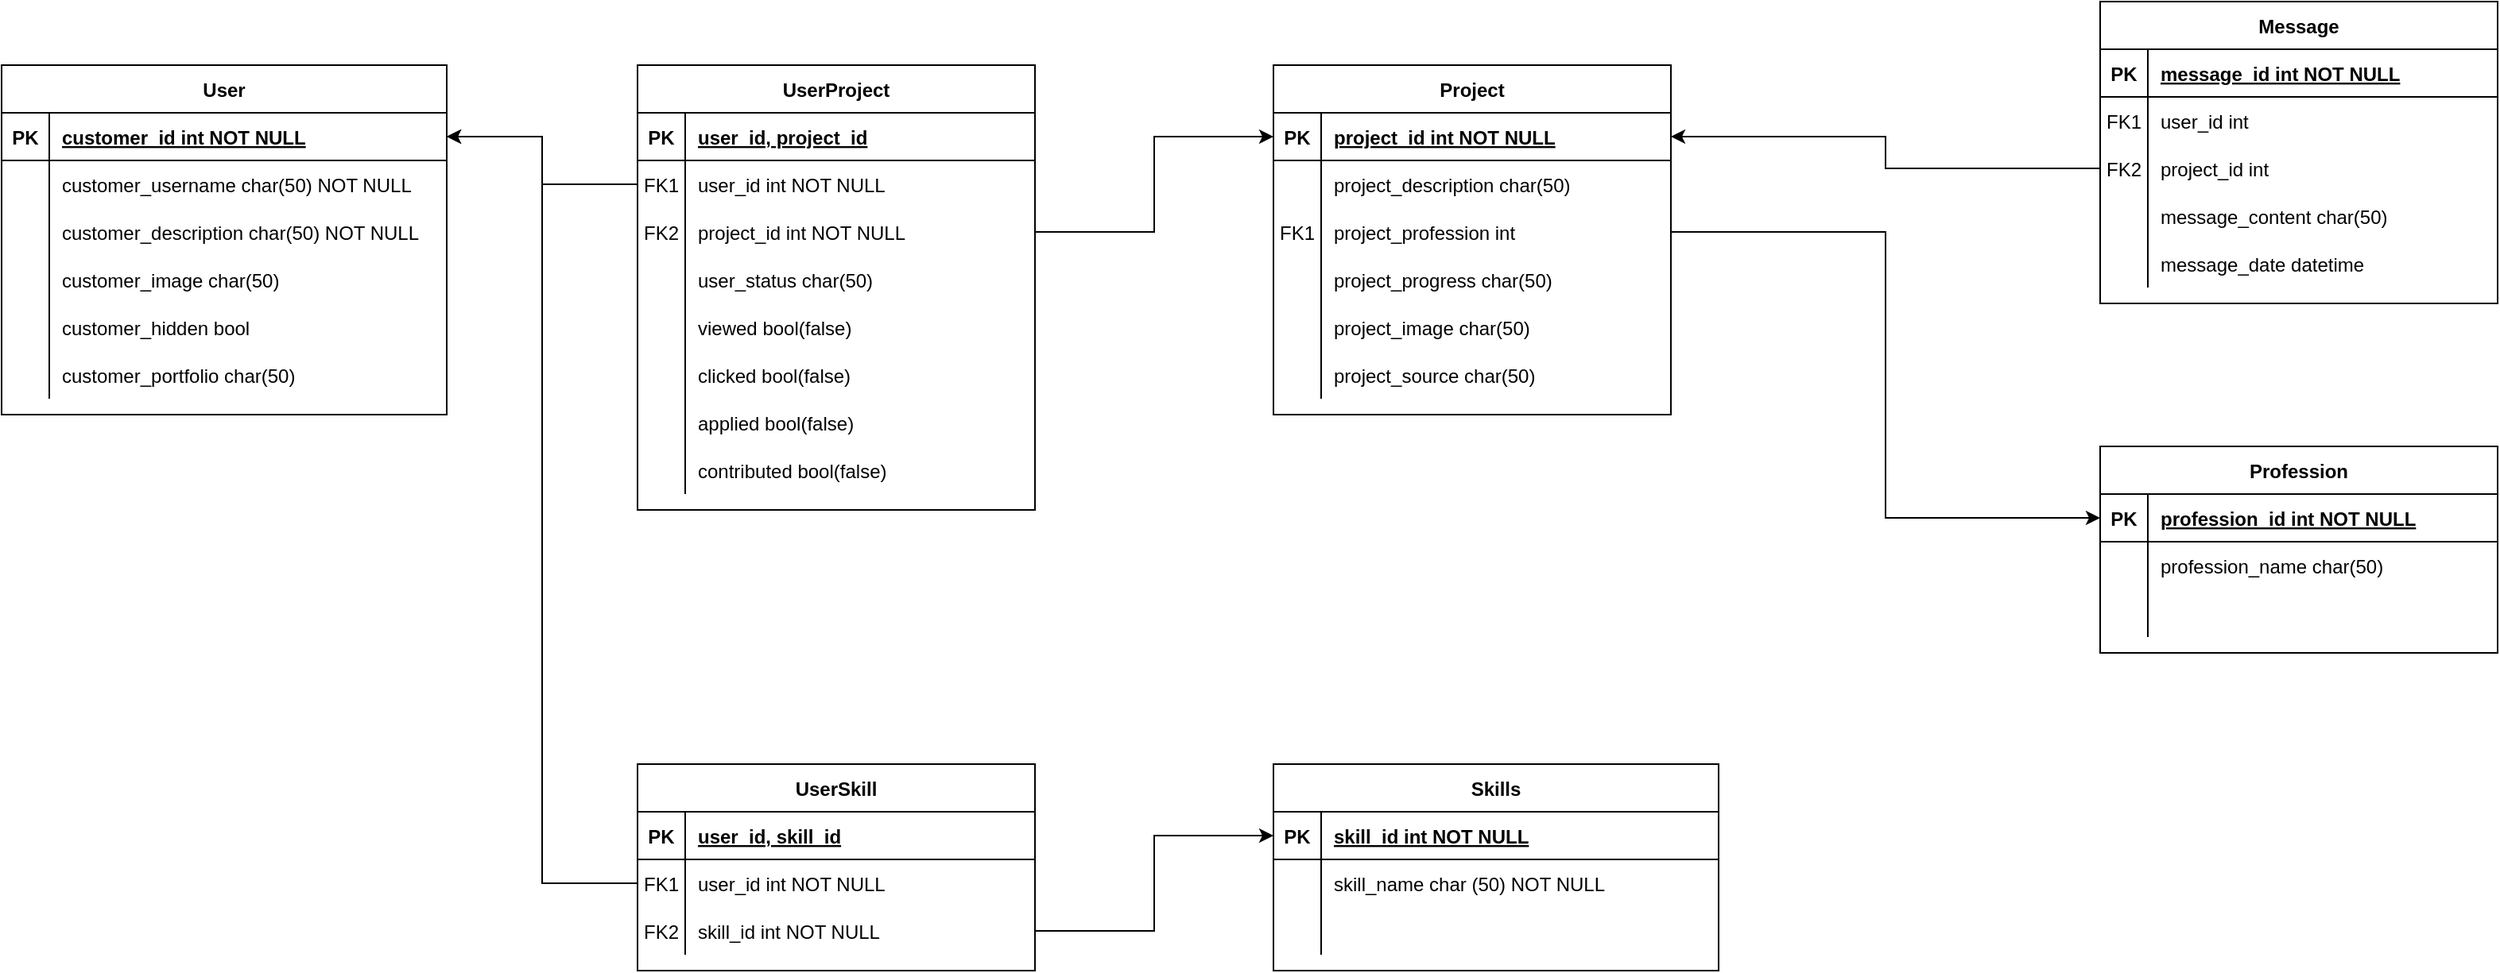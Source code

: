 <mxfile version="14.9.7" type="github">
  <diagram id="R2lEEEUBdFMjLlhIrx00" name="Page-1">
    <mxGraphModel dx="483" dy="568" grid="1" gridSize="10" guides="1" tooltips="1" connect="1" arrows="1" fold="1" page="1" pageScale="1" pageWidth="850" pageHeight="1100" math="0" shadow="0" extFonts="Permanent Marker^https://fonts.googleapis.com/css?family=Permanent+Marker">
      <root>
        <mxCell id="0" />
        <mxCell id="1" parent="0" />
        <mxCell id="C-vyLk0tnHw3VtMMgP7b-2" value="Project" style="shape=table;startSize=30;container=1;collapsible=1;childLayout=tableLayout;fixedRows=1;rowLines=0;fontStyle=1;align=center;resizeLast=1;" parent="1" vertex="1">
          <mxGeometry x="880" y="80" width="250" height="220" as="geometry" />
        </mxCell>
        <mxCell id="C-vyLk0tnHw3VtMMgP7b-3" value="" style="shape=partialRectangle;collapsible=0;dropTarget=0;pointerEvents=0;fillColor=none;points=[[0,0.5],[1,0.5]];portConstraint=eastwest;top=0;left=0;right=0;bottom=1;" parent="C-vyLk0tnHw3VtMMgP7b-2" vertex="1">
          <mxGeometry y="30" width="250" height="30" as="geometry" />
        </mxCell>
        <mxCell id="C-vyLk0tnHw3VtMMgP7b-4" value="PK" style="shape=partialRectangle;overflow=hidden;connectable=0;fillColor=none;top=0;left=0;bottom=0;right=0;fontStyle=1;" parent="C-vyLk0tnHw3VtMMgP7b-3" vertex="1">
          <mxGeometry width="30" height="30" as="geometry" />
        </mxCell>
        <mxCell id="C-vyLk0tnHw3VtMMgP7b-5" value="project_id int NOT NULL" style="shape=partialRectangle;overflow=hidden;connectable=0;fillColor=none;top=0;left=0;bottom=0;right=0;align=left;spacingLeft=6;fontStyle=5;" parent="C-vyLk0tnHw3VtMMgP7b-3" vertex="1">
          <mxGeometry x="30" width="220" height="30" as="geometry" />
        </mxCell>
        <mxCell id="C-vyLk0tnHw3VtMMgP7b-6" value="" style="shape=partialRectangle;collapsible=0;dropTarget=0;pointerEvents=0;fillColor=none;points=[[0,0.5],[1,0.5]];portConstraint=eastwest;top=0;left=0;right=0;bottom=0;" parent="C-vyLk0tnHw3VtMMgP7b-2" vertex="1">
          <mxGeometry y="60" width="250" height="30" as="geometry" />
        </mxCell>
        <mxCell id="C-vyLk0tnHw3VtMMgP7b-7" value="" style="shape=partialRectangle;overflow=hidden;connectable=0;fillColor=none;top=0;left=0;bottom=0;right=0;" parent="C-vyLk0tnHw3VtMMgP7b-6" vertex="1">
          <mxGeometry width="30" height="30" as="geometry" />
        </mxCell>
        <mxCell id="C-vyLk0tnHw3VtMMgP7b-8" value="project_description char(50)" style="shape=partialRectangle;overflow=hidden;connectable=0;fillColor=none;top=0;left=0;bottom=0;right=0;align=left;spacingLeft=6;" parent="C-vyLk0tnHw3VtMMgP7b-6" vertex="1">
          <mxGeometry x="30" width="220" height="30" as="geometry" />
        </mxCell>
        <mxCell id="C-vyLk0tnHw3VtMMgP7b-9" value="" style="shape=partialRectangle;collapsible=0;dropTarget=0;pointerEvents=0;fillColor=none;points=[[0,0.5],[1,0.5]];portConstraint=eastwest;top=0;left=0;right=0;bottom=0;" parent="C-vyLk0tnHw3VtMMgP7b-2" vertex="1">
          <mxGeometry y="90" width="250" height="30" as="geometry" />
        </mxCell>
        <mxCell id="C-vyLk0tnHw3VtMMgP7b-10" value="FK1" style="shape=partialRectangle;overflow=hidden;connectable=0;fillColor=none;top=0;left=0;bottom=0;right=0;" parent="C-vyLk0tnHw3VtMMgP7b-9" vertex="1">
          <mxGeometry width="30" height="30" as="geometry" />
        </mxCell>
        <mxCell id="C-vyLk0tnHw3VtMMgP7b-11" value="project_profession int" style="shape=partialRectangle;overflow=hidden;connectable=0;fillColor=none;top=0;left=0;bottom=0;right=0;align=left;spacingLeft=6;" parent="C-vyLk0tnHw3VtMMgP7b-9" vertex="1">
          <mxGeometry x="30" width="220" height="30" as="geometry" />
        </mxCell>
        <mxCell id="KlaTBARAQFpUPshMegoe-97" style="shape=partialRectangle;collapsible=0;dropTarget=0;pointerEvents=0;fillColor=none;points=[[0,0.5],[1,0.5]];portConstraint=eastwest;top=0;left=0;right=0;bottom=0;" vertex="1" parent="C-vyLk0tnHw3VtMMgP7b-2">
          <mxGeometry y="120" width="250" height="30" as="geometry" />
        </mxCell>
        <mxCell id="KlaTBARAQFpUPshMegoe-98" style="shape=partialRectangle;overflow=hidden;connectable=0;fillColor=none;top=0;left=0;bottom=0;right=0;" vertex="1" parent="KlaTBARAQFpUPshMegoe-97">
          <mxGeometry width="30" height="30" as="geometry" />
        </mxCell>
        <mxCell id="KlaTBARAQFpUPshMegoe-99" value="project_progress char(50)" style="shape=partialRectangle;overflow=hidden;connectable=0;fillColor=none;top=0;left=0;bottom=0;right=0;align=left;spacingLeft=6;" vertex="1" parent="KlaTBARAQFpUPshMegoe-97">
          <mxGeometry x="30" width="220" height="30" as="geometry" />
        </mxCell>
        <mxCell id="KlaTBARAQFpUPshMegoe-100" style="shape=partialRectangle;collapsible=0;dropTarget=0;pointerEvents=0;fillColor=none;points=[[0,0.5],[1,0.5]];portConstraint=eastwest;top=0;left=0;right=0;bottom=0;" vertex="1" parent="C-vyLk0tnHw3VtMMgP7b-2">
          <mxGeometry y="150" width="250" height="30" as="geometry" />
        </mxCell>
        <mxCell id="KlaTBARAQFpUPshMegoe-101" style="shape=partialRectangle;overflow=hidden;connectable=0;fillColor=none;top=0;left=0;bottom=0;right=0;" vertex="1" parent="KlaTBARAQFpUPshMegoe-100">
          <mxGeometry width="30" height="30" as="geometry" />
        </mxCell>
        <mxCell id="KlaTBARAQFpUPshMegoe-102" value="project_image char(50)" style="shape=partialRectangle;overflow=hidden;connectable=0;fillColor=none;top=0;left=0;bottom=0;right=0;align=left;spacingLeft=6;" vertex="1" parent="KlaTBARAQFpUPshMegoe-100">
          <mxGeometry x="30" width="220" height="30" as="geometry" />
        </mxCell>
        <mxCell id="KlaTBARAQFpUPshMegoe-106" style="shape=partialRectangle;collapsible=0;dropTarget=0;pointerEvents=0;fillColor=none;points=[[0,0.5],[1,0.5]];portConstraint=eastwest;top=0;left=0;right=0;bottom=0;" vertex="1" parent="C-vyLk0tnHw3VtMMgP7b-2">
          <mxGeometry y="180" width="250" height="30" as="geometry" />
        </mxCell>
        <mxCell id="KlaTBARAQFpUPshMegoe-107" style="shape=partialRectangle;overflow=hidden;connectable=0;fillColor=none;top=0;left=0;bottom=0;right=0;" vertex="1" parent="KlaTBARAQFpUPshMegoe-106">
          <mxGeometry width="30" height="30" as="geometry" />
        </mxCell>
        <mxCell id="KlaTBARAQFpUPshMegoe-108" value="project_source char(50)" style="shape=partialRectangle;overflow=hidden;connectable=0;fillColor=none;top=0;left=0;bottom=0;right=0;align=left;spacingLeft=6;" vertex="1" parent="KlaTBARAQFpUPshMegoe-106">
          <mxGeometry x="30" width="220" height="30" as="geometry" />
        </mxCell>
        <mxCell id="C-vyLk0tnHw3VtMMgP7b-23" value="User" style="shape=table;startSize=30;container=1;collapsible=1;childLayout=tableLayout;fixedRows=1;rowLines=0;fontStyle=1;align=center;resizeLast=1;" parent="1" vertex="1">
          <mxGeometry x="80" y="80" width="280" height="220" as="geometry" />
        </mxCell>
        <mxCell id="C-vyLk0tnHw3VtMMgP7b-24" value="" style="shape=partialRectangle;collapsible=0;dropTarget=0;pointerEvents=0;fillColor=none;points=[[0,0.5],[1,0.5]];portConstraint=eastwest;top=0;left=0;right=0;bottom=1;" parent="C-vyLk0tnHw3VtMMgP7b-23" vertex="1">
          <mxGeometry y="30" width="280" height="30" as="geometry" />
        </mxCell>
        <mxCell id="C-vyLk0tnHw3VtMMgP7b-25" value="PK" style="shape=partialRectangle;overflow=hidden;connectable=0;fillColor=none;top=0;left=0;bottom=0;right=0;fontStyle=1;" parent="C-vyLk0tnHw3VtMMgP7b-24" vertex="1">
          <mxGeometry width="30" height="30" as="geometry" />
        </mxCell>
        <mxCell id="C-vyLk0tnHw3VtMMgP7b-26" value="customer_id int NOT NULL " style="shape=partialRectangle;overflow=hidden;connectable=0;fillColor=none;top=0;left=0;bottom=0;right=0;align=left;spacingLeft=6;fontStyle=5;" parent="C-vyLk0tnHw3VtMMgP7b-24" vertex="1">
          <mxGeometry x="30" width="250" height="30" as="geometry" />
        </mxCell>
        <mxCell id="C-vyLk0tnHw3VtMMgP7b-27" value="" style="shape=partialRectangle;collapsible=0;dropTarget=0;pointerEvents=0;fillColor=none;points=[[0,0.5],[1,0.5]];portConstraint=eastwest;top=0;left=0;right=0;bottom=0;" parent="C-vyLk0tnHw3VtMMgP7b-23" vertex="1">
          <mxGeometry y="60" width="280" height="30" as="geometry" />
        </mxCell>
        <mxCell id="C-vyLk0tnHw3VtMMgP7b-28" value="" style="shape=partialRectangle;overflow=hidden;connectable=0;fillColor=none;top=0;left=0;bottom=0;right=0;" parent="C-vyLk0tnHw3VtMMgP7b-27" vertex="1">
          <mxGeometry width="30" height="30" as="geometry" />
        </mxCell>
        <mxCell id="C-vyLk0tnHw3VtMMgP7b-29" value="customer_username char(50) NOT NULL" style="shape=partialRectangle;overflow=hidden;connectable=0;fillColor=none;top=0;left=0;bottom=0;right=0;align=left;spacingLeft=6;" parent="C-vyLk0tnHw3VtMMgP7b-27" vertex="1">
          <mxGeometry x="30" width="250" height="30" as="geometry" />
        </mxCell>
        <mxCell id="KlaTBARAQFpUPshMegoe-24" style="shape=partialRectangle;collapsible=0;dropTarget=0;pointerEvents=0;fillColor=none;points=[[0,0.5],[1,0.5]];portConstraint=eastwest;top=0;left=0;right=0;bottom=0;" vertex="1" parent="C-vyLk0tnHw3VtMMgP7b-23">
          <mxGeometry y="90" width="280" height="30" as="geometry" />
        </mxCell>
        <mxCell id="KlaTBARAQFpUPshMegoe-25" style="shape=partialRectangle;overflow=hidden;connectable=0;fillColor=none;top=0;left=0;bottom=0;right=0;" vertex="1" parent="KlaTBARAQFpUPshMegoe-24">
          <mxGeometry width="30" height="30" as="geometry" />
        </mxCell>
        <mxCell id="KlaTBARAQFpUPshMegoe-26" value="customer_description char(50) NOT NULL" style="shape=partialRectangle;overflow=hidden;connectable=0;fillColor=none;top=0;left=0;bottom=0;right=0;align=left;spacingLeft=6;" vertex="1" parent="KlaTBARAQFpUPshMegoe-24">
          <mxGeometry x="30" width="250" height="30" as="geometry" />
        </mxCell>
        <mxCell id="KlaTBARAQFpUPshMegoe-103" style="shape=partialRectangle;collapsible=0;dropTarget=0;pointerEvents=0;fillColor=none;points=[[0,0.5],[1,0.5]];portConstraint=eastwest;top=0;left=0;right=0;bottom=0;" vertex="1" parent="C-vyLk0tnHw3VtMMgP7b-23">
          <mxGeometry y="120" width="280" height="30" as="geometry" />
        </mxCell>
        <mxCell id="KlaTBARAQFpUPshMegoe-104" style="shape=partialRectangle;overflow=hidden;connectable=0;fillColor=none;top=0;left=0;bottom=0;right=0;" vertex="1" parent="KlaTBARAQFpUPshMegoe-103">
          <mxGeometry width="30" height="30" as="geometry" />
        </mxCell>
        <mxCell id="KlaTBARAQFpUPshMegoe-105" value="customer_image char(50)" style="shape=partialRectangle;overflow=hidden;connectable=0;fillColor=none;top=0;left=0;bottom=0;right=0;align=left;spacingLeft=6;" vertex="1" parent="KlaTBARAQFpUPshMegoe-103">
          <mxGeometry x="30" width="250" height="30" as="geometry" />
        </mxCell>
        <mxCell id="KlaTBARAQFpUPshMegoe-65" style="shape=partialRectangle;collapsible=0;dropTarget=0;pointerEvents=0;fillColor=none;points=[[0,0.5],[1,0.5]];portConstraint=eastwest;top=0;left=0;right=0;bottom=0;" vertex="1" parent="C-vyLk0tnHw3VtMMgP7b-23">
          <mxGeometry y="150" width="280" height="30" as="geometry" />
        </mxCell>
        <mxCell id="KlaTBARAQFpUPshMegoe-66" style="shape=partialRectangle;overflow=hidden;connectable=0;fillColor=none;top=0;left=0;bottom=0;right=0;" vertex="1" parent="KlaTBARAQFpUPshMegoe-65">
          <mxGeometry width="30" height="30" as="geometry" />
        </mxCell>
        <mxCell id="KlaTBARAQFpUPshMegoe-67" value="customer_hidden bool" style="shape=partialRectangle;overflow=hidden;connectable=0;fillColor=none;top=0;left=0;bottom=0;right=0;align=left;spacingLeft=6;" vertex="1" parent="KlaTBARAQFpUPshMegoe-65">
          <mxGeometry x="30" width="250" height="30" as="geometry" />
        </mxCell>
        <mxCell id="KlaTBARAQFpUPshMegoe-68" style="shape=partialRectangle;collapsible=0;dropTarget=0;pointerEvents=0;fillColor=none;points=[[0,0.5],[1,0.5]];portConstraint=eastwest;top=0;left=0;right=0;bottom=0;" vertex="1" parent="C-vyLk0tnHw3VtMMgP7b-23">
          <mxGeometry y="180" width="280" height="30" as="geometry" />
        </mxCell>
        <mxCell id="KlaTBARAQFpUPshMegoe-69" style="shape=partialRectangle;overflow=hidden;connectable=0;fillColor=none;top=0;left=0;bottom=0;right=0;" vertex="1" parent="KlaTBARAQFpUPshMegoe-68">
          <mxGeometry width="30" height="30" as="geometry" />
        </mxCell>
        <mxCell id="KlaTBARAQFpUPshMegoe-70" value="customer_portfolio char(50) " style="shape=partialRectangle;overflow=hidden;connectable=0;fillColor=none;top=0;left=0;bottom=0;right=0;align=left;spacingLeft=6;" vertex="1" parent="KlaTBARAQFpUPshMegoe-68">
          <mxGeometry x="30" width="250" height="30" as="geometry" />
        </mxCell>
        <mxCell id="KlaTBARAQFpUPshMegoe-1" value="Message" style="shape=table;startSize=30;container=1;collapsible=1;childLayout=tableLayout;fixedRows=1;rowLines=0;fontStyle=1;align=center;resizeLast=1;" vertex="1" parent="1">
          <mxGeometry x="1400" y="40" width="250" height="190" as="geometry" />
        </mxCell>
        <mxCell id="KlaTBARAQFpUPshMegoe-2" value="" style="shape=partialRectangle;collapsible=0;dropTarget=0;pointerEvents=0;fillColor=none;points=[[0,0.5],[1,0.5]];portConstraint=eastwest;top=0;left=0;right=0;bottom=1;" vertex="1" parent="KlaTBARAQFpUPshMegoe-1">
          <mxGeometry y="30" width="250" height="30" as="geometry" />
        </mxCell>
        <mxCell id="KlaTBARAQFpUPshMegoe-3" value="PK" style="shape=partialRectangle;overflow=hidden;connectable=0;fillColor=none;top=0;left=0;bottom=0;right=0;fontStyle=1;" vertex="1" parent="KlaTBARAQFpUPshMegoe-2">
          <mxGeometry width="30" height="30" as="geometry" />
        </mxCell>
        <mxCell id="KlaTBARAQFpUPshMegoe-4" value="message_id int NOT NULL" style="shape=partialRectangle;overflow=hidden;connectable=0;fillColor=none;top=0;left=0;bottom=0;right=0;align=left;spacingLeft=6;fontStyle=5;" vertex="1" parent="KlaTBARAQFpUPshMegoe-2">
          <mxGeometry x="30" width="220" height="30" as="geometry" />
        </mxCell>
        <mxCell id="KlaTBARAQFpUPshMegoe-5" value="" style="shape=partialRectangle;collapsible=0;dropTarget=0;pointerEvents=0;fillColor=none;points=[[0,0.5],[1,0.5]];portConstraint=eastwest;top=0;left=0;right=0;bottom=0;" vertex="1" parent="KlaTBARAQFpUPshMegoe-1">
          <mxGeometry y="60" width="250" height="30" as="geometry" />
        </mxCell>
        <mxCell id="KlaTBARAQFpUPshMegoe-6" value="FK1" style="shape=partialRectangle;overflow=hidden;connectable=0;fillColor=none;top=0;left=0;bottom=0;right=0;" vertex="1" parent="KlaTBARAQFpUPshMegoe-5">
          <mxGeometry width="30" height="30" as="geometry" />
        </mxCell>
        <mxCell id="KlaTBARAQFpUPshMegoe-7" value="user_id int" style="shape=partialRectangle;overflow=hidden;connectable=0;fillColor=none;top=0;left=0;bottom=0;right=0;align=left;spacingLeft=6;" vertex="1" parent="KlaTBARAQFpUPshMegoe-5">
          <mxGeometry x="30" width="220" height="30" as="geometry" />
        </mxCell>
        <mxCell id="KlaTBARAQFpUPshMegoe-8" value="" style="shape=partialRectangle;collapsible=0;dropTarget=0;pointerEvents=0;fillColor=none;points=[[0,0.5],[1,0.5]];portConstraint=eastwest;top=0;left=0;right=0;bottom=0;" vertex="1" parent="KlaTBARAQFpUPshMegoe-1">
          <mxGeometry y="90" width="250" height="30" as="geometry" />
        </mxCell>
        <mxCell id="KlaTBARAQFpUPshMegoe-9" value="FK2" style="shape=partialRectangle;overflow=hidden;connectable=0;fillColor=none;top=0;left=0;bottom=0;right=0;" vertex="1" parent="KlaTBARAQFpUPshMegoe-8">
          <mxGeometry width="30" height="30" as="geometry" />
        </mxCell>
        <mxCell id="KlaTBARAQFpUPshMegoe-10" value="project_id int" style="shape=partialRectangle;overflow=hidden;connectable=0;fillColor=none;top=0;left=0;bottom=0;right=0;align=left;spacingLeft=6;" vertex="1" parent="KlaTBARAQFpUPshMegoe-8">
          <mxGeometry x="30" width="220" height="30" as="geometry" />
        </mxCell>
        <mxCell id="KlaTBARAQFpUPshMegoe-109" style="shape=partialRectangle;collapsible=0;dropTarget=0;pointerEvents=0;fillColor=none;points=[[0,0.5],[1,0.5]];portConstraint=eastwest;top=0;left=0;right=0;bottom=0;" vertex="1" parent="KlaTBARAQFpUPshMegoe-1">
          <mxGeometry y="120" width="250" height="30" as="geometry" />
        </mxCell>
        <mxCell id="KlaTBARAQFpUPshMegoe-110" style="shape=partialRectangle;overflow=hidden;connectable=0;fillColor=none;top=0;left=0;bottom=0;right=0;" vertex="1" parent="KlaTBARAQFpUPshMegoe-109">
          <mxGeometry width="30" height="30" as="geometry" />
        </mxCell>
        <mxCell id="KlaTBARAQFpUPshMegoe-111" value="message_content char(50)" style="shape=partialRectangle;overflow=hidden;connectable=0;fillColor=none;top=0;left=0;bottom=0;right=0;align=left;spacingLeft=6;" vertex="1" parent="KlaTBARAQFpUPshMegoe-109">
          <mxGeometry x="30" width="220" height="30" as="geometry" />
        </mxCell>
        <mxCell id="KlaTBARAQFpUPshMegoe-112" style="shape=partialRectangle;collapsible=0;dropTarget=0;pointerEvents=0;fillColor=none;points=[[0,0.5],[1,0.5]];portConstraint=eastwest;top=0;left=0;right=0;bottom=0;" vertex="1" parent="KlaTBARAQFpUPshMegoe-1">
          <mxGeometry y="150" width="250" height="30" as="geometry" />
        </mxCell>
        <mxCell id="KlaTBARAQFpUPshMegoe-113" style="shape=partialRectangle;overflow=hidden;connectable=0;fillColor=none;top=0;left=0;bottom=0;right=0;" vertex="1" parent="KlaTBARAQFpUPshMegoe-112">
          <mxGeometry width="30" height="30" as="geometry" />
        </mxCell>
        <mxCell id="KlaTBARAQFpUPshMegoe-114" value="message_date datetime" style="shape=partialRectangle;overflow=hidden;connectable=0;fillColor=none;top=0;left=0;bottom=0;right=0;align=left;spacingLeft=6;" vertex="1" parent="KlaTBARAQFpUPshMegoe-112">
          <mxGeometry x="30" width="220" height="30" as="geometry" />
        </mxCell>
        <mxCell id="KlaTBARAQFpUPshMegoe-11" value="UserProject" style="shape=table;startSize=30;container=1;collapsible=1;childLayout=tableLayout;fixedRows=1;rowLines=0;fontStyle=1;align=center;resizeLast=1;" vertex="1" parent="1">
          <mxGeometry x="480" y="80" width="250" height="280" as="geometry" />
        </mxCell>
        <mxCell id="KlaTBARAQFpUPshMegoe-12" value="" style="shape=partialRectangle;collapsible=0;dropTarget=0;pointerEvents=0;fillColor=none;points=[[0,0.5],[1,0.5]];portConstraint=eastwest;top=0;left=0;right=0;bottom=1;" vertex="1" parent="KlaTBARAQFpUPshMegoe-11">
          <mxGeometry y="30" width="250" height="30" as="geometry" />
        </mxCell>
        <mxCell id="KlaTBARAQFpUPshMegoe-13" value="PK" style="shape=partialRectangle;overflow=hidden;connectable=0;fillColor=none;top=0;left=0;bottom=0;right=0;fontStyle=1;" vertex="1" parent="KlaTBARAQFpUPshMegoe-12">
          <mxGeometry width="30" height="30" as="geometry" />
        </mxCell>
        <mxCell id="KlaTBARAQFpUPshMegoe-14" value="user_id, project_id" style="shape=partialRectangle;overflow=hidden;connectable=0;fillColor=none;top=0;left=0;bottom=0;right=0;align=left;spacingLeft=6;fontStyle=5;" vertex="1" parent="KlaTBARAQFpUPshMegoe-12">
          <mxGeometry x="30" width="220" height="30" as="geometry" />
        </mxCell>
        <mxCell id="KlaTBARAQFpUPshMegoe-15" value="" style="shape=partialRectangle;collapsible=0;dropTarget=0;pointerEvents=0;fillColor=none;points=[[0,0.5],[1,0.5]];portConstraint=eastwest;top=0;left=0;right=0;bottom=0;" vertex="1" parent="KlaTBARAQFpUPshMegoe-11">
          <mxGeometry y="60" width="250" height="30" as="geometry" />
        </mxCell>
        <mxCell id="KlaTBARAQFpUPshMegoe-16" value="FK1" style="shape=partialRectangle;overflow=hidden;connectable=0;fillColor=none;top=0;left=0;bottom=0;right=0;" vertex="1" parent="KlaTBARAQFpUPshMegoe-15">
          <mxGeometry width="30" height="30" as="geometry" />
        </mxCell>
        <mxCell id="KlaTBARAQFpUPshMegoe-17" value="user_id int NOT NULL" style="shape=partialRectangle;overflow=hidden;connectable=0;fillColor=none;top=0;left=0;bottom=0;right=0;align=left;spacingLeft=6;" vertex="1" parent="KlaTBARAQFpUPshMegoe-15">
          <mxGeometry x="30" width="220" height="30" as="geometry" />
        </mxCell>
        <mxCell id="KlaTBARAQFpUPshMegoe-18" value="" style="shape=partialRectangle;collapsible=0;dropTarget=0;pointerEvents=0;fillColor=none;points=[[0,0.5],[1,0.5]];portConstraint=eastwest;top=0;left=0;right=0;bottom=0;" vertex="1" parent="KlaTBARAQFpUPshMegoe-11">
          <mxGeometry y="90" width="250" height="30" as="geometry" />
        </mxCell>
        <mxCell id="KlaTBARAQFpUPshMegoe-19" value="FK2" style="shape=partialRectangle;overflow=hidden;connectable=0;fillColor=none;top=0;left=0;bottom=0;right=0;" vertex="1" parent="KlaTBARAQFpUPshMegoe-18">
          <mxGeometry width="30" height="30" as="geometry" />
        </mxCell>
        <mxCell id="KlaTBARAQFpUPshMegoe-20" value="project_id int NOT NULL" style="shape=partialRectangle;overflow=hidden;connectable=0;fillColor=none;top=0;left=0;bottom=0;right=0;align=left;spacingLeft=6;" vertex="1" parent="KlaTBARAQFpUPshMegoe-18">
          <mxGeometry x="30" width="220" height="30" as="geometry" />
        </mxCell>
        <mxCell id="KlaTBARAQFpUPshMegoe-71" style="shape=partialRectangle;collapsible=0;dropTarget=0;pointerEvents=0;fillColor=none;points=[[0,0.5],[1,0.5]];portConstraint=eastwest;top=0;left=0;right=0;bottom=0;" vertex="1" parent="KlaTBARAQFpUPshMegoe-11">
          <mxGeometry y="120" width="250" height="30" as="geometry" />
        </mxCell>
        <mxCell id="KlaTBARAQFpUPshMegoe-72" style="shape=partialRectangle;overflow=hidden;connectable=0;fillColor=none;top=0;left=0;bottom=0;right=0;" vertex="1" parent="KlaTBARAQFpUPshMegoe-71">
          <mxGeometry width="30" height="30" as="geometry" />
        </mxCell>
        <mxCell id="KlaTBARAQFpUPshMegoe-73" value="user_status char(50)" style="shape=partialRectangle;overflow=hidden;connectable=0;fillColor=none;top=0;left=0;bottom=0;right=0;align=left;spacingLeft=6;" vertex="1" parent="KlaTBARAQFpUPshMegoe-71">
          <mxGeometry x="30" width="220" height="30" as="geometry" />
        </mxCell>
        <mxCell id="KlaTBARAQFpUPshMegoe-74" style="shape=partialRectangle;collapsible=0;dropTarget=0;pointerEvents=0;fillColor=none;points=[[0,0.5],[1,0.5]];portConstraint=eastwest;top=0;left=0;right=0;bottom=0;" vertex="1" parent="KlaTBARAQFpUPshMegoe-11">
          <mxGeometry y="150" width="250" height="30" as="geometry" />
        </mxCell>
        <mxCell id="KlaTBARAQFpUPshMegoe-75" style="shape=partialRectangle;overflow=hidden;connectable=0;fillColor=none;top=0;left=0;bottom=0;right=0;" vertex="1" parent="KlaTBARAQFpUPshMegoe-74">
          <mxGeometry width="30" height="30" as="geometry" />
        </mxCell>
        <mxCell id="KlaTBARAQFpUPshMegoe-76" value="viewed bool(false)" style="shape=partialRectangle;overflow=hidden;connectable=0;fillColor=none;top=0;left=0;bottom=0;right=0;align=left;spacingLeft=6;" vertex="1" parent="KlaTBARAQFpUPshMegoe-74">
          <mxGeometry x="30" width="220" height="30" as="geometry" />
        </mxCell>
        <mxCell id="KlaTBARAQFpUPshMegoe-137" style="shape=partialRectangle;collapsible=0;dropTarget=0;pointerEvents=0;fillColor=none;points=[[0,0.5],[1,0.5]];portConstraint=eastwest;top=0;left=0;right=0;bottom=0;" vertex="1" parent="KlaTBARAQFpUPshMegoe-11">
          <mxGeometry y="180" width="250" height="30" as="geometry" />
        </mxCell>
        <mxCell id="KlaTBARAQFpUPshMegoe-138" style="shape=partialRectangle;overflow=hidden;connectable=0;fillColor=none;top=0;left=0;bottom=0;right=0;" vertex="1" parent="KlaTBARAQFpUPshMegoe-137">
          <mxGeometry width="30" height="30" as="geometry" />
        </mxCell>
        <mxCell id="KlaTBARAQFpUPshMegoe-139" value="clicked bool(false)" style="shape=partialRectangle;overflow=hidden;connectable=0;fillColor=none;top=0;left=0;bottom=0;right=0;align=left;spacingLeft=6;" vertex="1" parent="KlaTBARAQFpUPshMegoe-137">
          <mxGeometry x="30" width="220" height="30" as="geometry" />
        </mxCell>
        <mxCell id="KlaTBARAQFpUPshMegoe-134" style="shape=partialRectangle;collapsible=0;dropTarget=0;pointerEvents=0;fillColor=none;points=[[0,0.5],[1,0.5]];portConstraint=eastwest;top=0;left=0;right=0;bottom=0;" vertex="1" parent="KlaTBARAQFpUPshMegoe-11">
          <mxGeometry y="210" width="250" height="30" as="geometry" />
        </mxCell>
        <mxCell id="KlaTBARAQFpUPshMegoe-135" style="shape=partialRectangle;overflow=hidden;connectable=0;fillColor=none;top=0;left=0;bottom=0;right=0;" vertex="1" parent="KlaTBARAQFpUPshMegoe-134">
          <mxGeometry width="30" height="30" as="geometry" />
        </mxCell>
        <mxCell id="KlaTBARAQFpUPshMegoe-136" value="applied bool(false)" style="shape=partialRectangle;overflow=hidden;connectable=0;fillColor=none;top=0;left=0;bottom=0;right=0;align=left;spacingLeft=6;" vertex="1" parent="KlaTBARAQFpUPshMegoe-134">
          <mxGeometry x="30" width="220" height="30" as="geometry" />
        </mxCell>
        <mxCell id="KlaTBARAQFpUPshMegoe-131" style="shape=partialRectangle;collapsible=0;dropTarget=0;pointerEvents=0;fillColor=none;points=[[0,0.5],[1,0.5]];portConstraint=eastwest;top=0;left=0;right=0;bottom=0;" vertex="1" parent="KlaTBARAQFpUPshMegoe-11">
          <mxGeometry y="240" width="250" height="30" as="geometry" />
        </mxCell>
        <mxCell id="KlaTBARAQFpUPshMegoe-132" style="shape=partialRectangle;overflow=hidden;connectable=0;fillColor=none;top=0;left=0;bottom=0;right=0;" vertex="1" parent="KlaTBARAQFpUPshMegoe-131">
          <mxGeometry width="30" height="30" as="geometry" />
        </mxCell>
        <mxCell id="KlaTBARAQFpUPshMegoe-133" value="contributed bool(false)" style="shape=partialRectangle;overflow=hidden;connectable=0;fillColor=none;top=0;left=0;bottom=0;right=0;align=left;spacingLeft=6;" vertex="1" parent="KlaTBARAQFpUPshMegoe-131">
          <mxGeometry x="30" width="220" height="30" as="geometry" />
        </mxCell>
        <mxCell id="KlaTBARAQFpUPshMegoe-30" value="Skills" style="shape=table;startSize=30;container=1;collapsible=1;childLayout=tableLayout;fixedRows=1;rowLines=0;fontStyle=1;align=center;resizeLast=1;" vertex="1" parent="1">
          <mxGeometry x="880" y="520" width="280" height="130" as="geometry" />
        </mxCell>
        <mxCell id="KlaTBARAQFpUPshMegoe-31" value="" style="shape=partialRectangle;collapsible=0;dropTarget=0;pointerEvents=0;fillColor=none;points=[[0,0.5],[1,0.5]];portConstraint=eastwest;top=0;left=0;right=0;bottom=1;" vertex="1" parent="KlaTBARAQFpUPshMegoe-30">
          <mxGeometry y="30" width="280" height="30" as="geometry" />
        </mxCell>
        <mxCell id="KlaTBARAQFpUPshMegoe-32" value="PK" style="shape=partialRectangle;overflow=hidden;connectable=0;fillColor=none;top=0;left=0;bottom=0;right=0;fontStyle=1;" vertex="1" parent="KlaTBARAQFpUPshMegoe-31">
          <mxGeometry width="30" height="30" as="geometry" />
        </mxCell>
        <mxCell id="KlaTBARAQFpUPshMegoe-33" value="skill_id int NOT NULL" style="shape=partialRectangle;overflow=hidden;connectable=0;fillColor=none;top=0;left=0;bottom=0;right=0;align=left;spacingLeft=6;fontStyle=5;" vertex="1" parent="KlaTBARAQFpUPshMegoe-31">
          <mxGeometry x="30" width="250" height="30" as="geometry" />
        </mxCell>
        <mxCell id="KlaTBARAQFpUPshMegoe-34" value="" style="shape=partialRectangle;collapsible=0;dropTarget=0;pointerEvents=0;fillColor=none;points=[[0,0.5],[1,0.5]];portConstraint=eastwest;top=0;left=0;right=0;bottom=0;" vertex="1" parent="KlaTBARAQFpUPshMegoe-30">
          <mxGeometry y="60" width="280" height="30" as="geometry" />
        </mxCell>
        <mxCell id="KlaTBARAQFpUPshMegoe-35" value="" style="shape=partialRectangle;overflow=hidden;connectable=0;fillColor=none;top=0;left=0;bottom=0;right=0;" vertex="1" parent="KlaTBARAQFpUPshMegoe-34">
          <mxGeometry width="30" height="30" as="geometry" />
        </mxCell>
        <mxCell id="KlaTBARAQFpUPshMegoe-36" value="skill_name char (50) NOT NULL" style="shape=partialRectangle;overflow=hidden;connectable=0;fillColor=none;top=0;left=0;bottom=0;right=0;align=left;spacingLeft=6;" vertex="1" parent="KlaTBARAQFpUPshMegoe-34">
          <mxGeometry x="30" width="250" height="30" as="geometry" />
        </mxCell>
        <mxCell id="KlaTBARAQFpUPshMegoe-37" value="" style="shape=partialRectangle;collapsible=0;dropTarget=0;pointerEvents=0;fillColor=none;points=[[0,0.5],[1,0.5]];portConstraint=eastwest;top=0;left=0;right=0;bottom=0;" vertex="1" parent="KlaTBARAQFpUPshMegoe-30">
          <mxGeometry y="90" width="280" height="30" as="geometry" />
        </mxCell>
        <mxCell id="KlaTBARAQFpUPshMegoe-38" value="" style="shape=partialRectangle;overflow=hidden;connectable=0;fillColor=none;top=0;left=0;bottom=0;right=0;" vertex="1" parent="KlaTBARAQFpUPshMegoe-37">
          <mxGeometry width="30" height="30" as="geometry" />
        </mxCell>
        <mxCell id="KlaTBARAQFpUPshMegoe-39" value="" style="shape=partialRectangle;overflow=hidden;connectable=0;fillColor=none;top=0;left=0;bottom=0;right=0;align=left;spacingLeft=6;" vertex="1" parent="KlaTBARAQFpUPshMegoe-37">
          <mxGeometry x="30" width="250" height="30" as="geometry" />
        </mxCell>
        <mxCell id="KlaTBARAQFpUPshMegoe-40" value="UserSkill" style="shape=table;startSize=30;container=1;collapsible=1;childLayout=tableLayout;fixedRows=1;rowLines=0;fontStyle=1;align=center;resizeLast=1;" vertex="1" parent="1">
          <mxGeometry x="480" y="520" width="250" height="130" as="geometry" />
        </mxCell>
        <mxCell id="KlaTBARAQFpUPshMegoe-41" value="" style="shape=partialRectangle;collapsible=0;dropTarget=0;pointerEvents=0;fillColor=none;points=[[0,0.5],[1,0.5]];portConstraint=eastwest;top=0;left=0;right=0;bottom=1;" vertex="1" parent="KlaTBARAQFpUPshMegoe-40">
          <mxGeometry y="30" width="250" height="30" as="geometry" />
        </mxCell>
        <mxCell id="KlaTBARAQFpUPshMegoe-42" value="PK" style="shape=partialRectangle;overflow=hidden;connectable=0;fillColor=none;top=0;left=0;bottom=0;right=0;fontStyle=1;" vertex="1" parent="KlaTBARAQFpUPshMegoe-41">
          <mxGeometry width="30" height="30" as="geometry" />
        </mxCell>
        <mxCell id="KlaTBARAQFpUPshMegoe-43" value="user_id, skill_id" style="shape=partialRectangle;overflow=hidden;connectable=0;fillColor=none;top=0;left=0;bottom=0;right=0;align=left;spacingLeft=6;fontStyle=5;" vertex="1" parent="KlaTBARAQFpUPshMegoe-41">
          <mxGeometry x="30" width="220" height="30" as="geometry" />
        </mxCell>
        <mxCell id="KlaTBARAQFpUPshMegoe-44" value="" style="shape=partialRectangle;collapsible=0;dropTarget=0;pointerEvents=0;fillColor=none;points=[[0,0.5],[1,0.5]];portConstraint=eastwest;top=0;left=0;right=0;bottom=0;" vertex="1" parent="KlaTBARAQFpUPshMegoe-40">
          <mxGeometry y="60" width="250" height="30" as="geometry" />
        </mxCell>
        <mxCell id="KlaTBARAQFpUPshMegoe-45" value="FK1" style="shape=partialRectangle;overflow=hidden;connectable=0;fillColor=none;top=0;left=0;bottom=0;right=0;" vertex="1" parent="KlaTBARAQFpUPshMegoe-44">
          <mxGeometry width="30" height="30" as="geometry" />
        </mxCell>
        <mxCell id="KlaTBARAQFpUPshMegoe-46" value="user_id int NOT NULL" style="shape=partialRectangle;overflow=hidden;connectable=0;fillColor=none;top=0;left=0;bottom=0;right=0;align=left;spacingLeft=6;" vertex="1" parent="KlaTBARAQFpUPshMegoe-44">
          <mxGeometry x="30" width="220" height="30" as="geometry" />
        </mxCell>
        <mxCell id="KlaTBARAQFpUPshMegoe-47" value="" style="shape=partialRectangle;collapsible=0;dropTarget=0;pointerEvents=0;fillColor=none;points=[[0,0.5],[1,0.5]];portConstraint=eastwest;top=0;left=0;right=0;bottom=0;" vertex="1" parent="KlaTBARAQFpUPshMegoe-40">
          <mxGeometry y="90" width="250" height="30" as="geometry" />
        </mxCell>
        <mxCell id="KlaTBARAQFpUPshMegoe-48" value="FK2" style="shape=partialRectangle;overflow=hidden;connectable=0;fillColor=none;top=0;left=0;bottom=0;right=0;" vertex="1" parent="KlaTBARAQFpUPshMegoe-47">
          <mxGeometry width="30" height="30" as="geometry" />
        </mxCell>
        <mxCell id="KlaTBARAQFpUPshMegoe-49" value="skill_id int NOT NULL" style="shape=partialRectangle;overflow=hidden;connectable=0;fillColor=none;top=0;left=0;bottom=0;right=0;align=left;spacingLeft=6;" vertex="1" parent="KlaTBARAQFpUPshMegoe-47">
          <mxGeometry x="30" width="220" height="30" as="geometry" />
        </mxCell>
        <mxCell id="KlaTBARAQFpUPshMegoe-87" value="Profession" style="shape=table;startSize=30;container=1;collapsible=1;childLayout=tableLayout;fixedRows=1;rowLines=0;fontStyle=1;align=center;resizeLast=1;" vertex="1" parent="1">
          <mxGeometry x="1400" y="320" width="250" height="130" as="geometry" />
        </mxCell>
        <mxCell id="KlaTBARAQFpUPshMegoe-88" value="" style="shape=partialRectangle;collapsible=0;dropTarget=0;pointerEvents=0;fillColor=none;points=[[0,0.5],[1,0.5]];portConstraint=eastwest;top=0;left=0;right=0;bottom=1;" vertex="1" parent="KlaTBARAQFpUPshMegoe-87">
          <mxGeometry y="30" width="250" height="30" as="geometry" />
        </mxCell>
        <mxCell id="KlaTBARAQFpUPshMegoe-89" value="PK" style="shape=partialRectangle;overflow=hidden;connectable=0;fillColor=none;top=0;left=0;bottom=0;right=0;fontStyle=1;" vertex="1" parent="KlaTBARAQFpUPshMegoe-88">
          <mxGeometry width="30" height="30" as="geometry" />
        </mxCell>
        <mxCell id="KlaTBARAQFpUPshMegoe-90" value="profession_id int NOT NULL" style="shape=partialRectangle;overflow=hidden;connectable=0;fillColor=none;top=0;left=0;bottom=0;right=0;align=left;spacingLeft=6;fontStyle=5;" vertex="1" parent="KlaTBARAQFpUPshMegoe-88">
          <mxGeometry x="30" width="220" height="30" as="geometry" />
        </mxCell>
        <mxCell id="KlaTBARAQFpUPshMegoe-91" value="" style="shape=partialRectangle;collapsible=0;dropTarget=0;pointerEvents=0;fillColor=none;points=[[0,0.5],[1,0.5]];portConstraint=eastwest;top=0;left=0;right=0;bottom=0;" vertex="1" parent="KlaTBARAQFpUPshMegoe-87">
          <mxGeometry y="60" width="250" height="30" as="geometry" />
        </mxCell>
        <mxCell id="KlaTBARAQFpUPshMegoe-92" value="" style="shape=partialRectangle;overflow=hidden;connectable=0;fillColor=none;top=0;left=0;bottom=0;right=0;" vertex="1" parent="KlaTBARAQFpUPshMegoe-91">
          <mxGeometry width="30" height="30" as="geometry" />
        </mxCell>
        <mxCell id="KlaTBARAQFpUPshMegoe-93" value="profession_name char(50)" style="shape=partialRectangle;overflow=hidden;connectable=0;fillColor=none;top=0;left=0;bottom=0;right=0;align=left;spacingLeft=6;" vertex="1" parent="KlaTBARAQFpUPshMegoe-91">
          <mxGeometry x="30" width="220" height="30" as="geometry" />
        </mxCell>
        <mxCell id="KlaTBARAQFpUPshMegoe-94" value="" style="shape=partialRectangle;collapsible=0;dropTarget=0;pointerEvents=0;fillColor=none;points=[[0,0.5],[1,0.5]];portConstraint=eastwest;top=0;left=0;right=0;bottom=0;" vertex="1" parent="KlaTBARAQFpUPshMegoe-87">
          <mxGeometry y="90" width="250" height="30" as="geometry" />
        </mxCell>
        <mxCell id="KlaTBARAQFpUPshMegoe-95" value="" style="shape=partialRectangle;overflow=hidden;connectable=0;fillColor=none;top=0;left=0;bottom=0;right=0;" vertex="1" parent="KlaTBARAQFpUPshMegoe-94">
          <mxGeometry width="30" height="30" as="geometry" />
        </mxCell>
        <mxCell id="KlaTBARAQFpUPshMegoe-96" value="" style="shape=partialRectangle;overflow=hidden;connectable=0;fillColor=none;top=0;left=0;bottom=0;right=0;align=left;spacingLeft=6;" vertex="1" parent="KlaTBARAQFpUPshMegoe-94">
          <mxGeometry x="30" width="220" height="30" as="geometry" />
        </mxCell>
        <mxCell id="KlaTBARAQFpUPshMegoe-117" style="edgeStyle=orthogonalEdgeStyle;rounded=0;orthogonalLoop=1;jettySize=auto;html=1;" edge="1" parent="1" source="C-vyLk0tnHw3VtMMgP7b-9" target="KlaTBARAQFpUPshMegoe-88">
          <mxGeometry relative="1" as="geometry" />
        </mxCell>
        <mxCell id="KlaTBARAQFpUPshMegoe-126" style="edgeStyle=orthogonalEdgeStyle;rounded=0;orthogonalLoop=1;jettySize=auto;html=1;" edge="1" parent="1" source="KlaTBARAQFpUPshMegoe-8" target="C-vyLk0tnHw3VtMMgP7b-3">
          <mxGeometry relative="1" as="geometry" />
        </mxCell>
        <mxCell id="KlaTBARAQFpUPshMegoe-127" style="edgeStyle=orthogonalEdgeStyle;rounded=0;orthogonalLoop=1;jettySize=auto;html=1;" edge="1" parent="1" source="KlaTBARAQFpUPshMegoe-15" target="C-vyLk0tnHw3VtMMgP7b-24">
          <mxGeometry relative="1" as="geometry" />
        </mxCell>
        <mxCell id="KlaTBARAQFpUPshMegoe-128" style="edgeStyle=orthogonalEdgeStyle;rounded=0;orthogonalLoop=1;jettySize=auto;html=1;" edge="1" parent="1" source="KlaTBARAQFpUPshMegoe-18" target="C-vyLk0tnHw3VtMMgP7b-3">
          <mxGeometry relative="1" as="geometry" />
        </mxCell>
        <mxCell id="KlaTBARAQFpUPshMegoe-129" style="edgeStyle=orthogonalEdgeStyle;rounded=0;orthogonalLoop=1;jettySize=auto;html=1;" edge="1" parent="1" source="KlaTBARAQFpUPshMegoe-44" target="C-vyLk0tnHw3VtMMgP7b-24">
          <mxGeometry relative="1" as="geometry" />
        </mxCell>
        <mxCell id="KlaTBARAQFpUPshMegoe-130" style="edgeStyle=orthogonalEdgeStyle;rounded=0;orthogonalLoop=1;jettySize=auto;html=1;" edge="1" parent="1" source="KlaTBARAQFpUPshMegoe-47" target="KlaTBARAQFpUPshMegoe-31">
          <mxGeometry relative="1" as="geometry" />
        </mxCell>
      </root>
    </mxGraphModel>
  </diagram>
</mxfile>

